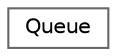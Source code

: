 digraph "Graphical Class Hierarchy"
{
 // LATEX_PDF_SIZE
  bgcolor="transparent";
  edge [fontname=Helvetica,fontsize=10,labelfontname=Helvetica,labelfontsize=10];
  node [fontname=Helvetica,fontsize=10,shape=box,height=0.2,width=0.4];
  rankdir="LR";
  Node0 [id="Node000000",label="Queue",height=0.2,width=0.4,color="grey40", fillcolor="white", style="filled",URL="$struct_queue.html",tooltip="A node in the queue."];
}
